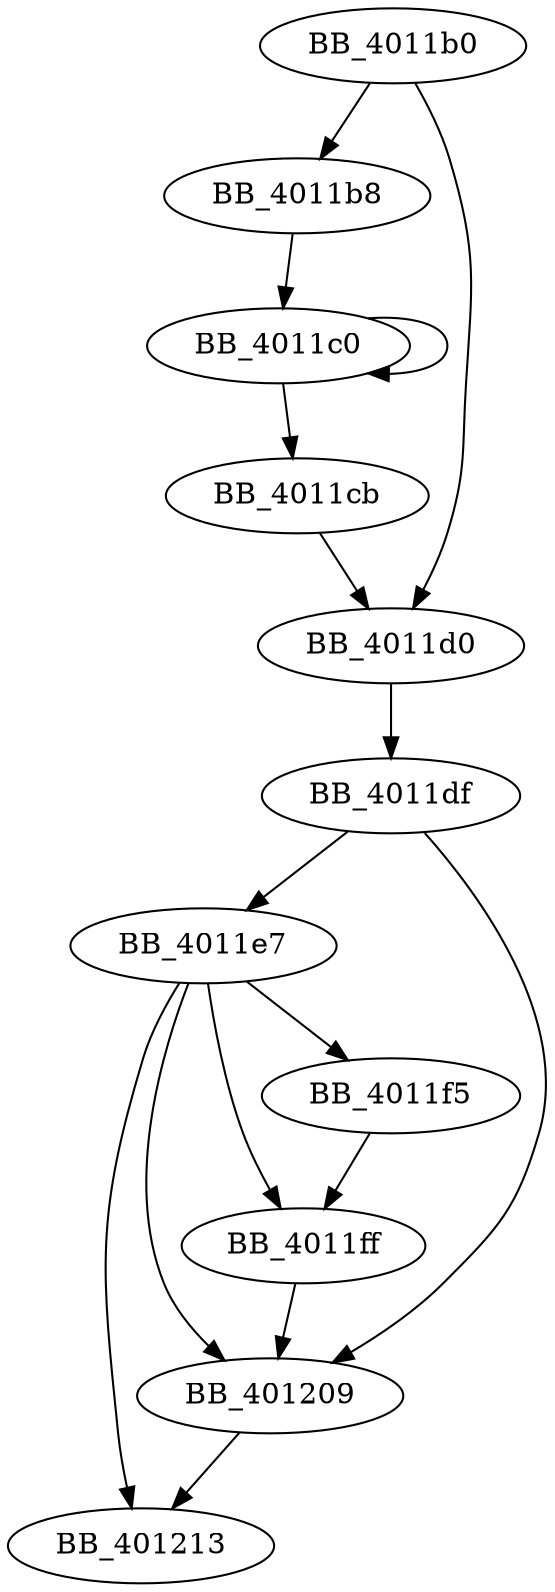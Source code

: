 DiGraph sub_4011B0{
BB_4011b0->BB_4011b8
BB_4011b0->BB_4011d0
BB_4011b8->BB_4011c0
BB_4011c0->BB_4011c0
BB_4011c0->BB_4011cb
BB_4011cb->BB_4011d0
BB_4011d0->BB_4011df
BB_4011df->BB_4011e7
BB_4011df->BB_401209
BB_4011e7->BB_4011f5
BB_4011e7->BB_4011ff
BB_4011e7->BB_401209
BB_4011e7->BB_401213
BB_4011f5->BB_4011ff
BB_4011ff->BB_401209
BB_401209->BB_401213
}
